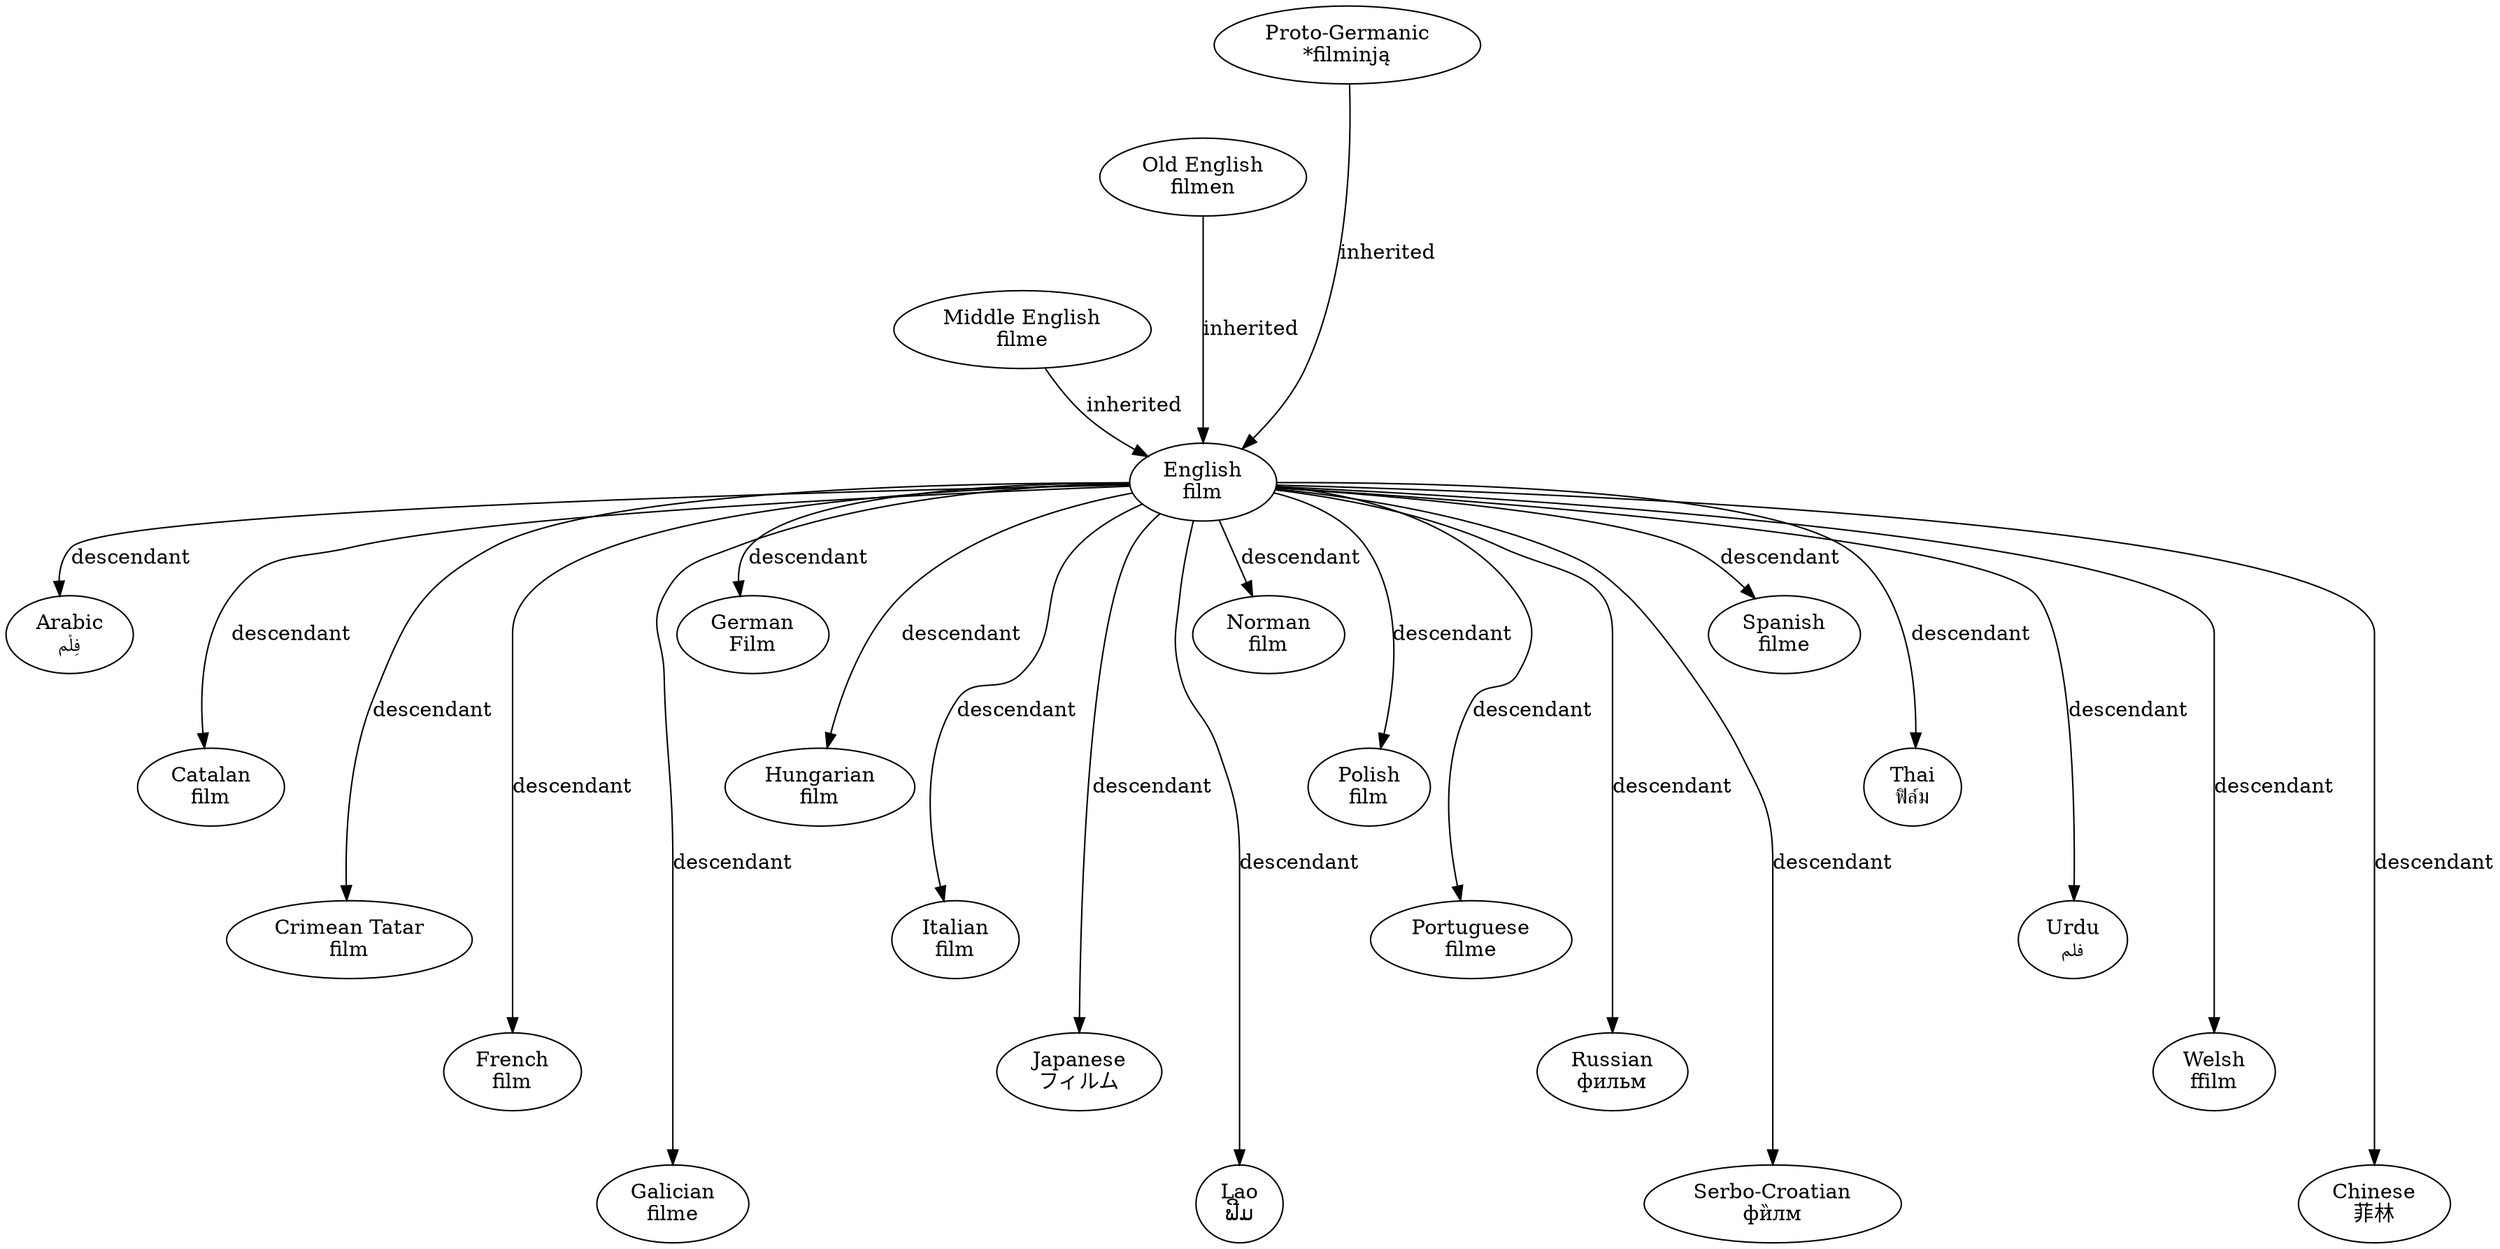 digraph {
	O	[label="English
film"];
	DESC0	[label="Arabic
فِلْم"];
	O -> DESC0	[label=descendant,
		minlen=1];
	DESC1	[label="Catalan
film"];
	O -> DESC1	[label=descendant,
		minlen=2];
	DESC2	[label="Crimean Tatar
film"];
	O -> DESC2	[label=descendant,
		minlen=3];
	DESC3	[label="French
film"];
	O -> DESC3	[label=descendant,
		minlen=4];
	DESC4	[label="Galician
filme"];
	O -> DESC4	[label=descendant,
		minlen=5];
	DESC5	[label="German
Film"];
	O -> DESC5	[label=descendant,
		minlen=1];
	DESC6	[label="Hungarian
film"];
	O -> DESC6	[label=descendant,
		minlen=2];
	DESC7	[label="Italian
film"];
	O -> DESC7	[label=descendant,
		minlen=3];
	DESC8	[label="Japanese
フィルム"];
	O -> DESC8	[label=descendant,
		minlen=4];
	DESC9	[label="Lao
ຟີມ"];
	O -> DESC9	[label=descendant,
		minlen=5];
	DESC10	[label="Norman
film"];
	O -> DESC10	[label=descendant,
		minlen=1];
	DESC11	[label="Polish
film"];
	O -> DESC11	[label=descendant,
		minlen=2];
	DESC12	[label="Portuguese
filme"];
	O -> DESC12	[label=descendant,
		minlen=3];
	DESC13	[label="Russian
фильм"];
	O -> DESC13	[label=descendant,
		minlen=4];
	DESC14	[label="Serbo-Croatian
фи̏лм"];
	O -> DESC14	[label=descendant,
		minlen=5];
	DESC15	[label="Spanish
filme"];
	O -> DESC15	[label=descendant,
		minlen=1];
	DESC16	[label="Thai
ฟิล์ม"];
	O -> DESC16	[label=descendant,
		minlen=2];
	DESC17	[label="Urdu
فلم"];
	O -> DESC17	[label=descendant,
		minlen=3];
	DESC18	[label="Welsh
ffilm"];
	O -> DESC18	[label=descendant,
		minlen=4];
	DESC19	[label="Chinese
菲林"];
	O -> DESC19	[label=descendant,
		minlen=5];
	Inh0	[label="Middle English
filme"];
	Inh0 -> O	[label=inherited,
		minlen=1];
	Inh1	[label="Old English
filmen"];
	Inh1 -> O	[label=inherited,
		minlen=2];
	Inh2	[label="Proto-Germanic
*filminją"];
	Inh2 -> O	[label=inherited,
		minlen=3];
}
